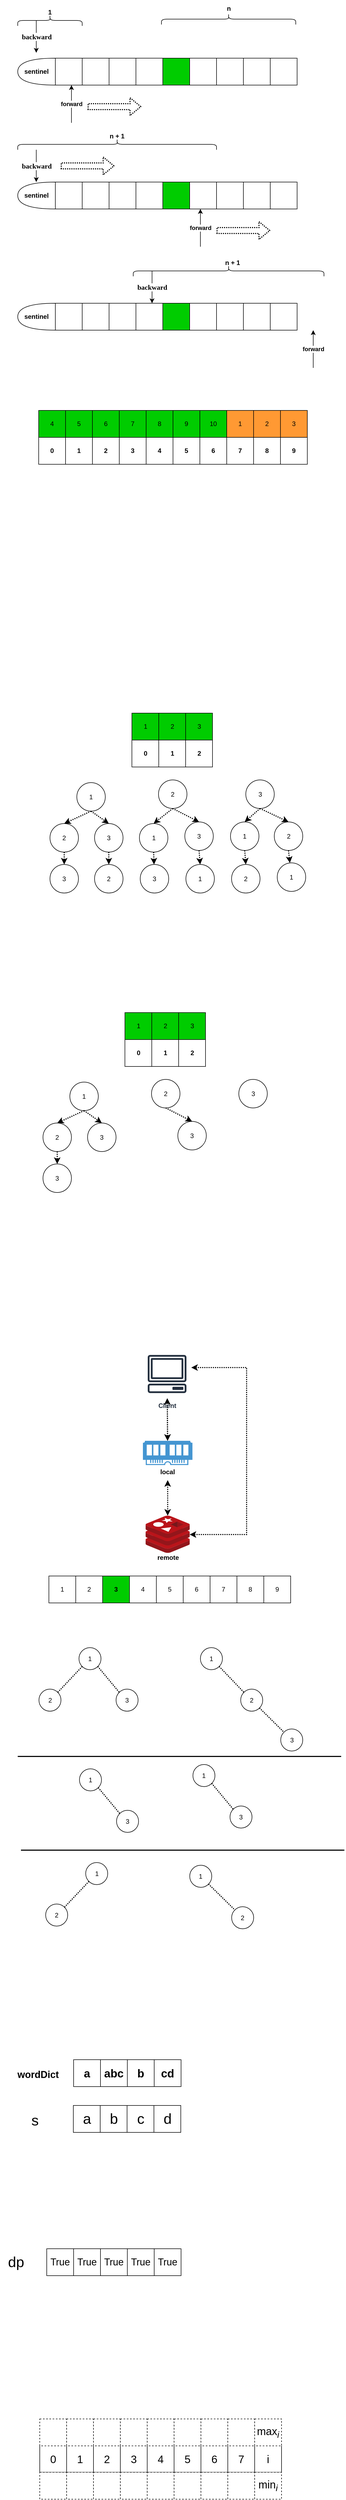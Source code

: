<mxfile version="20.0.1" type="github">
  <diagram id="Dr74Nfa-2rwZNSHrZAWI" name="第 1 页">
    <mxGraphModel dx="1118" dy="1757" grid="0" gridSize="10" guides="1" tooltips="1" connect="1" arrows="1" fold="1" page="1" pageScale="1" pageWidth="827" pageHeight="1169" math="0" shadow="0">
      <root>
        <mxCell id="0" />
        <mxCell id="1" parent="0" />
        <mxCell id="zb1QjtV-zfv-W0wiVC0V-11" value="" style="group;fillColor=#00CC00;" vertex="1" connectable="0" parent="1">
          <mxGeometry x="150" y="465" width="450" height="50" as="geometry" />
        </mxCell>
        <mxCell id="zb1QjtV-zfv-W0wiVC0V-2" value="" style="whiteSpace=wrap;html=1;aspect=fixed;" vertex="1" parent="zb1QjtV-zfv-W0wiVC0V-11">
          <mxGeometry width="50" height="50" as="geometry" />
        </mxCell>
        <mxCell id="zb1QjtV-zfv-W0wiVC0V-3" value="" style="whiteSpace=wrap;html=1;aspect=fixed;" vertex="1" parent="zb1QjtV-zfv-W0wiVC0V-11">
          <mxGeometry x="50" width="50" height="50" as="geometry" />
        </mxCell>
        <mxCell id="zb1QjtV-zfv-W0wiVC0V-4" value="" style="whiteSpace=wrap;html=1;aspect=fixed;" vertex="1" parent="zb1QjtV-zfv-W0wiVC0V-11">
          <mxGeometry x="100" width="50" height="50" as="geometry" />
        </mxCell>
        <mxCell id="zb1QjtV-zfv-W0wiVC0V-5" value="" style="whiteSpace=wrap;html=1;aspect=fixed;" vertex="1" parent="zb1QjtV-zfv-W0wiVC0V-11">
          <mxGeometry x="150" width="50" height="50" as="geometry" />
        </mxCell>
        <mxCell id="zb1QjtV-zfv-W0wiVC0V-6" value="" style="whiteSpace=wrap;html=1;aspect=fixed;fillColor=#00CC00;" vertex="1" parent="zb1QjtV-zfv-W0wiVC0V-11">
          <mxGeometry x="200" width="50" height="50" as="geometry" />
        </mxCell>
        <mxCell id="zb1QjtV-zfv-W0wiVC0V-7" value="" style="whiteSpace=wrap;html=1;aspect=fixed;" vertex="1" parent="zb1QjtV-zfv-W0wiVC0V-11">
          <mxGeometry x="250" width="50" height="50" as="geometry" />
        </mxCell>
        <mxCell id="zb1QjtV-zfv-W0wiVC0V-8" value="" style="whiteSpace=wrap;html=1;aspect=fixed;" vertex="1" parent="zb1QjtV-zfv-W0wiVC0V-11">
          <mxGeometry x="300" width="50" height="50" as="geometry" />
        </mxCell>
        <mxCell id="zb1QjtV-zfv-W0wiVC0V-9" value="" style="whiteSpace=wrap;html=1;aspect=fixed;" vertex="1" parent="zb1QjtV-zfv-W0wiVC0V-11">
          <mxGeometry x="350" width="50" height="50" as="geometry" />
        </mxCell>
        <mxCell id="zb1QjtV-zfv-W0wiVC0V-10" value="" style="whiteSpace=wrap;html=1;aspect=fixed;" vertex="1" parent="zb1QjtV-zfv-W0wiVC0V-11">
          <mxGeometry x="400" width="50" height="50" as="geometry" />
        </mxCell>
        <mxCell id="zb1QjtV-zfv-W0wiVC0V-12" value="&lt;span style=&quot;&quot;&gt;sentinel&lt;/span&gt;" style="shape=or;whiteSpace=wrap;html=1;direction=west;fontStyle=1" vertex="1" parent="1">
          <mxGeometry x="80" y="465" width="70" height="50" as="geometry" />
        </mxCell>
        <mxCell id="zb1QjtV-zfv-W0wiVC0V-13" value="&lt;span style=&quot;font-family: &amp;quot;Microsoft YaHei&amp;quot;; font-size: 13px; text-align: start;&quot;&gt;backward&lt;/span&gt;" style="endArrow=classic;html=1;rounded=0;fontStyle=1" edge="1" parent="1">
          <mxGeometry width="50" height="50" relative="1" as="geometry">
            <mxPoint x="330" y="405" as="sourcePoint" />
            <mxPoint x="330" y="465" as="targetPoint" />
          </mxGeometry>
        </mxCell>
        <mxCell id="zb1QjtV-zfv-W0wiVC0V-14" value="forward" style="endArrow=classic;html=1;rounded=0;fontStyle=1" edge="1" parent="1">
          <mxGeometry width="50" height="50" relative="1" as="geometry">
            <mxPoint x="630" y="585" as="sourcePoint" />
            <mxPoint x="630" y="515" as="targetPoint" />
            <Array as="points">
              <mxPoint x="630" y="545" />
            </Array>
          </mxGeometry>
        </mxCell>
        <mxCell id="zb1QjtV-zfv-W0wiVC0V-16" value="" style="group;fillColor=#00CC00;" vertex="1" connectable="0" parent="1">
          <mxGeometry x="150" y="10" width="450" height="50" as="geometry" />
        </mxCell>
        <mxCell id="zb1QjtV-zfv-W0wiVC0V-17" value="" style="whiteSpace=wrap;html=1;aspect=fixed;" vertex="1" parent="zb1QjtV-zfv-W0wiVC0V-16">
          <mxGeometry width="50" height="50" as="geometry" />
        </mxCell>
        <mxCell id="zb1QjtV-zfv-W0wiVC0V-18" value="" style="whiteSpace=wrap;html=1;aspect=fixed;" vertex="1" parent="zb1QjtV-zfv-W0wiVC0V-16">
          <mxGeometry x="50" width="50" height="50" as="geometry" />
        </mxCell>
        <mxCell id="zb1QjtV-zfv-W0wiVC0V-19" value="" style="whiteSpace=wrap;html=1;aspect=fixed;" vertex="1" parent="zb1QjtV-zfv-W0wiVC0V-16">
          <mxGeometry x="100" width="50" height="50" as="geometry" />
        </mxCell>
        <mxCell id="zb1QjtV-zfv-W0wiVC0V-20" value="" style="whiteSpace=wrap;html=1;aspect=fixed;" vertex="1" parent="zb1QjtV-zfv-W0wiVC0V-16">
          <mxGeometry x="150" width="50" height="50" as="geometry" />
        </mxCell>
        <mxCell id="zb1QjtV-zfv-W0wiVC0V-21" value="" style="whiteSpace=wrap;html=1;aspect=fixed;fillColor=#00CC00;" vertex="1" parent="zb1QjtV-zfv-W0wiVC0V-16">
          <mxGeometry x="200" width="50" height="50" as="geometry" />
        </mxCell>
        <mxCell id="zb1QjtV-zfv-W0wiVC0V-22" value="" style="whiteSpace=wrap;html=1;aspect=fixed;" vertex="1" parent="zb1QjtV-zfv-W0wiVC0V-16">
          <mxGeometry x="250" width="50" height="50" as="geometry" />
        </mxCell>
        <mxCell id="zb1QjtV-zfv-W0wiVC0V-23" value="" style="whiteSpace=wrap;html=1;aspect=fixed;" vertex="1" parent="zb1QjtV-zfv-W0wiVC0V-16">
          <mxGeometry x="300" width="50" height="50" as="geometry" />
        </mxCell>
        <mxCell id="zb1QjtV-zfv-W0wiVC0V-24" value="" style="whiteSpace=wrap;html=1;aspect=fixed;" vertex="1" parent="zb1QjtV-zfv-W0wiVC0V-16">
          <mxGeometry x="350" width="50" height="50" as="geometry" />
        </mxCell>
        <mxCell id="zb1QjtV-zfv-W0wiVC0V-25" value="" style="whiteSpace=wrap;html=1;aspect=fixed;" vertex="1" parent="zb1QjtV-zfv-W0wiVC0V-16">
          <mxGeometry x="400" width="50" height="50" as="geometry" />
        </mxCell>
        <mxCell id="zb1QjtV-zfv-W0wiVC0V-26" value="sentinel" style="shape=or;whiteSpace=wrap;html=1;direction=west;fontStyle=1" vertex="1" parent="1">
          <mxGeometry x="80" y="10" width="70" height="50" as="geometry" />
        </mxCell>
        <mxCell id="zb1QjtV-zfv-W0wiVC0V-27" value="&lt;span style=&quot;font-family: &amp;quot;Microsoft YaHei&amp;quot;; font-size: 13px; text-align: start;&quot;&gt;backward&lt;/span&gt;" style="endArrow=classic;html=1;rounded=0;fontStyle=1" edge="1" parent="1">
          <mxGeometry width="50" height="50" relative="1" as="geometry">
            <mxPoint x="114.5" y="-60" as="sourcePoint" />
            <mxPoint x="114.5" as="targetPoint" />
          </mxGeometry>
        </mxCell>
        <mxCell id="zb1QjtV-zfv-W0wiVC0V-28" value="forward" style="endArrow=classic;html=1;rounded=0;fontStyle=1" edge="1" parent="1">
          <mxGeometry width="50" height="50" relative="1" as="geometry">
            <mxPoint x="180" y="130" as="sourcePoint" />
            <mxPoint x="180" y="60" as="targetPoint" />
            <Array as="points">
              <mxPoint x="180" y="90" />
            </Array>
          </mxGeometry>
        </mxCell>
        <mxCell id="zb1QjtV-zfv-W0wiVC0V-29" value="" style="group;fillColor=#00CC00;" vertex="1" connectable="0" parent="1">
          <mxGeometry x="150" y="240" width="450" height="50" as="geometry" />
        </mxCell>
        <mxCell id="zb1QjtV-zfv-W0wiVC0V-30" value="" style="whiteSpace=wrap;html=1;aspect=fixed;" vertex="1" parent="zb1QjtV-zfv-W0wiVC0V-29">
          <mxGeometry width="50" height="50" as="geometry" />
        </mxCell>
        <mxCell id="zb1QjtV-zfv-W0wiVC0V-31" value="" style="whiteSpace=wrap;html=1;aspect=fixed;" vertex="1" parent="zb1QjtV-zfv-W0wiVC0V-29">
          <mxGeometry x="50" width="50" height="50" as="geometry" />
        </mxCell>
        <mxCell id="zb1QjtV-zfv-W0wiVC0V-32" value="" style="whiteSpace=wrap;html=1;aspect=fixed;" vertex="1" parent="zb1QjtV-zfv-W0wiVC0V-29">
          <mxGeometry x="100" width="50" height="50" as="geometry" />
        </mxCell>
        <mxCell id="zb1QjtV-zfv-W0wiVC0V-33" value="" style="whiteSpace=wrap;html=1;aspect=fixed;" vertex="1" parent="zb1QjtV-zfv-W0wiVC0V-29">
          <mxGeometry x="150" width="50" height="50" as="geometry" />
        </mxCell>
        <mxCell id="zb1QjtV-zfv-W0wiVC0V-34" value="" style="whiteSpace=wrap;html=1;aspect=fixed;fillColor=#00CC00;" vertex="1" parent="zb1QjtV-zfv-W0wiVC0V-29">
          <mxGeometry x="200" width="50" height="50" as="geometry" />
        </mxCell>
        <mxCell id="zb1QjtV-zfv-W0wiVC0V-35" value="" style="whiteSpace=wrap;html=1;aspect=fixed;" vertex="1" parent="zb1QjtV-zfv-W0wiVC0V-29">
          <mxGeometry x="250" width="50" height="50" as="geometry" />
        </mxCell>
        <mxCell id="zb1QjtV-zfv-W0wiVC0V-36" value="" style="whiteSpace=wrap;html=1;aspect=fixed;" vertex="1" parent="zb1QjtV-zfv-W0wiVC0V-29">
          <mxGeometry x="300" width="50" height="50" as="geometry" />
        </mxCell>
        <mxCell id="zb1QjtV-zfv-W0wiVC0V-37" value="" style="whiteSpace=wrap;html=1;aspect=fixed;" vertex="1" parent="zb1QjtV-zfv-W0wiVC0V-29">
          <mxGeometry x="350" width="50" height="50" as="geometry" />
        </mxCell>
        <mxCell id="zb1QjtV-zfv-W0wiVC0V-38" value="" style="whiteSpace=wrap;html=1;aspect=fixed;" vertex="1" parent="zb1QjtV-zfv-W0wiVC0V-29">
          <mxGeometry x="400" width="50" height="50" as="geometry" />
        </mxCell>
        <mxCell id="zb1QjtV-zfv-W0wiVC0V-39" value="&lt;span style=&quot;&quot;&gt;sentinel&lt;/span&gt;" style="shape=or;whiteSpace=wrap;html=1;direction=west;fontStyle=1" vertex="1" parent="1">
          <mxGeometry x="80" y="240" width="70" height="50" as="geometry" />
        </mxCell>
        <mxCell id="zb1QjtV-zfv-W0wiVC0V-40" value="&lt;span style=&quot;font-family: &amp;quot;Microsoft YaHei&amp;quot;; font-size: 13px; text-align: start;&quot;&gt;backward&lt;/span&gt;" style="endArrow=classic;html=1;rounded=0;fontStyle=1" edge="1" parent="1">
          <mxGeometry width="50" height="50" relative="1" as="geometry">
            <mxPoint x="114.5" y="180" as="sourcePoint" />
            <mxPoint x="114.5" y="240" as="targetPoint" />
          </mxGeometry>
        </mxCell>
        <mxCell id="zb1QjtV-zfv-W0wiVC0V-41" value="forward" style="endArrow=classic;html=1;rounded=0;fontStyle=1" edge="1" parent="1">
          <mxGeometry width="50" height="50" relative="1" as="geometry">
            <mxPoint x="420" y="360" as="sourcePoint" />
            <mxPoint x="420" y="290" as="targetPoint" />
            <Array as="points">
              <mxPoint x="420" y="320" />
            </Array>
          </mxGeometry>
        </mxCell>
        <mxCell id="zb1QjtV-zfv-W0wiVC0V-42" value="" style="shape=curlyBracket;whiteSpace=wrap;html=1;rounded=1;fillColor=#00CC00;direction=south;" vertex="1" parent="1">
          <mxGeometry x="80" y="160" width="370" height="20" as="geometry" />
        </mxCell>
        <mxCell id="zb1QjtV-zfv-W0wiVC0V-43" value="n + 1" style="text;html=1;strokeColor=none;fillColor=none;align=center;verticalAlign=middle;whiteSpace=wrap;rounded=0;fontStyle=1" vertex="1" parent="1">
          <mxGeometry x="235" y="140" width="60" height="30" as="geometry" />
        </mxCell>
        <mxCell id="zb1QjtV-zfv-W0wiVC0V-44" value="" style="shape=curlyBracket;whiteSpace=wrap;html=1;rounded=1;fillColor=#00CC00;direction=south;" vertex="1" parent="1">
          <mxGeometry x="80" y="-70" width="120" height="20" as="geometry" />
        </mxCell>
        <mxCell id="zb1QjtV-zfv-W0wiVC0V-45" value="1" style="text;html=1;strokeColor=none;fillColor=none;align=center;verticalAlign=middle;whiteSpace=wrap;rounded=0;fontStyle=1" vertex="1" parent="1">
          <mxGeometry x="110" y="-90" width="60" height="30" as="geometry" />
        </mxCell>
        <mxCell id="zb1QjtV-zfv-W0wiVC0V-46" value="" style="shape=curlyBracket;whiteSpace=wrap;html=1;rounded=1;fillColor=#00CC00;direction=south;" vertex="1" parent="1">
          <mxGeometry x="347.5" y="-72.5" width="250" height="20" as="geometry" />
        </mxCell>
        <mxCell id="zb1QjtV-zfv-W0wiVC0V-47" value="n" style="text;html=1;strokeColor=none;fillColor=none;align=center;verticalAlign=middle;whiteSpace=wrap;rounded=0;fontStyle=1" vertex="1" parent="1">
          <mxGeometry x="442.5" y="-97.5" width="60" height="30" as="geometry" />
        </mxCell>
        <mxCell id="zb1QjtV-zfv-W0wiVC0V-48" value="" style="shape=curlyBracket;whiteSpace=wrap;html=1;rounded=1;fillColor=#00CC00;direction=south;" vertex="1" parent="1">
          <mxGeometry x="295" y="395" width="355" height="20" as="geometry" />
        </mxCell>
        <mxCell id="zb1QjtV-zfv-W0wiVC0V-49" value="n + 1" style="text;html=1;strokeColor=none;fillColor=none;align=center;verticalAlign=middle;whiteSpace=wrap;rounded=0;fontStyle=1" vertex="1" parent="1">
          <mxGeometry x="450" y="375" width="60" height="30" as="geometry" />
        </mxCell>
        <mxCell id="zb1QjtV-zfv-W0wiVC0V-53" value="" style="shape=flexArrow;endArrow=classic;html=1;rounded=0;dashed=1;dashPattern=1 1;fontStyle=1;strokeWidth=2;" edge="1" parent="1">
          <mxGeometry width="50" height="50" relative="1" as="geometry">
            <mxPoint x="210" y="100" as="sourcePoint" />
            <mxPoint x="310" y="100" as="targetPoint" />
          </mxGeometry>
        </mxCell>
        <mxCell id="zb1QjtV-zfv-W0wiVC0V-54" value="" style="shape=flexArrow;endArrow=classic;html=1;rounded=0;dashed=1;dashPattern=1 1;fontStyle=1;strokeWidth=2;" edge="1" parent="1">
          <mxGeometry width="50" height="50" relative="1" as="geometry">
            <mxPoint x="450" y="330" as="sourcePoint" />
            <mxPoint x="550" y="330" as="targetPoint" />
          </mxGeometry>
        </mxCell>
        <mxCell id="zb1QjtV-zfv-W0wiVC0V-55" value="" style="shape=flexArrow;endArrow=classic;html=1;rounded=0;dashed=1;dashPattern=1 1;fontStyle=1;strokeWidth=2;" edge="1" parent="1">
          <mxGeometry width="50" height="50" relative="1" as="geometry">
            <mxPoint x="160" y="210" as="sourcePoint" />
            <mxPoint x="260" y="210" as="targetPoint" />
          </mxGeometry>
        </mxCell>
        <mxCell id="zb1QjtV-zfv-W0wiVC0V-56" value="" style="group" vertex="1" connectable="0" parent="1">
          <mxGeometry x="119" y="664" width="450" height="50" as="geometry" />
        </mxCell>
        <mxCell id="zb1QjtV-zfv-W0wiVC0V-57" value="4" style="whiteSpace=wrap;html=1;aspect=fixed;fillColor=#00CC00;" vertex="1" parent="zb1QjtV-zfv-W0wiVC0V-56">
          <mxGeometry width="50" height="50" as="geometry" />
        </mxCell>
        <mxCell id="zb1QjtV-zfv-W0wiVC0V-58" value="5" style="whiteSpace=wrap;html=1;aspect=fixed;fillColor=#00CC00;" vertex="1" parent="zb1QjtV-zfv-W0wiVC0V-56">
          <mxGeometry x="50" width="50" height="50" as="geometry" />
        </mxCell>
        <mxCell id="zb1QjtV-zfv-W0wiVC0V-59" value="6" style="whiteSpace=wrap;html=1;aspect=fixed;fillColor=#00CC00;" vertex="1" parent="zb1QjtV-zfv-W0wiVC0V-56">
          <mxGeometry x="100" width="50" height="50" as="geometry" />
        </mxCell>
        <mxCell id="zb1QjtV-zfv-W0wiVC0V-60" value="7" style="whiteSpace=wrap;html=1;aspect=fixed;fillColor=#00CC00;" vertex="1" parent="zb1QjtV-zfv-W0wiVC0V-56">
          <mxGeometry x="150" width="50" height="50" as="geometry" />
        </mxCell>
        <mxCell id="zb1QjtV-zfv-W0wiVC0V-61" value="8" style="whiteSpace=wrap;html=1;aspect=fixed;fillColor=#00CC00;" vertex="1" parent="zb1QjtV-zfv-W0wiVC0V-56">
          <mxGeometry x="200" width="50" height="50" as="geometry" />
        </mxCell>
        <mxCell id="zb1QjtV-zfv-W0wiVC0V-62" value="9" style="whiteSpace=wrap;html=1;aspect=fixed;fillColor=#00CC00;" vertex="1" parent="zb1QjtV-zfv-W0wiVC0V-56">
          <mxGeometry x="250" width="50" height="50" as="geometry" />
        </mxCell>
        <mxCell id="zb1QjtV-zfv-W0wiVC0V-63" value="10" style="whiteSpace=wrap;html=1;aspect=fixed;fillColor=#00CC00;" vertex="1" parent="zb1QjtV-zfv-W0wiVC0V-56">
          <mxGeometry x="300" width="50" height="50" as="geometry" />
        </mxCell>
        <mxCell id="zb1QjtV-zfv-W0wiVC0V-64" value="1" style="whiteSpace=wrap;html=1;aspect=fixed;fillColor=#FF9933;" vertex="1" parent="zb1QjtV-zfv-W0wiVC0V-56">
          <mxGeometry x="350" width="50" height="50" as="geometry" />
        </mxCell>
        <mxCell id="zb1QjtV-zfv-W0wiVC0V-65" value="2" style="whiteSpace=wrap;html=1;aspect=fixed;fillColor=#FF9933;" vertex="1" parent="zb1QjtV-zfv-W0wiVC0V-56">
          <mxGeometry x="400" width="50" height="50" as="geometry" />
        </mxCell>
        <mxCell id="zb1QjtV-zfv-W0wiVC0V-66" value="0" style="group;fontStyle=1" vertex="1" connectable="0" parent="1">
          <mxGeometry x="119" y="714" width="450" height="50" as="geometry" />
        </mxCell>
        <mxCell id="zb1QjtV-zfv-W0wiVC0V-67" value="0" style="whiteSpace=wrap;html=1;aspect=fixed;fontStyle=1" vertex="1" parent="zb1QjtV-zfv-W0wiVC0V-66">
          <mxGeometry width="50" height="50" as="geometry" />
        </mxCell>
        <mxCell id="zb1QjtV-zfv-W0wiVC0V-68" value="1" style="whiteSpace=wrap;html=1;aspect=fixed;fontStyle=1" vertex="1" parent="zb1QjtV-zfv-W0wiVC0V-66">
          <mxGeometry x="50" width="50" height="50" as="geometry" />
        </mxCell>
        <mxCell id="zb1QjtV-zfv-W0wiVC0V-69" value="2" style="whiteSpace=wrap;html=1;aspect=fixed;fontStyle=1" vertex="1" parent="zb1QjtV-zfv-W0wiVC0V-66">
          <mxGeometry x="100" width="50" height="50" as="geometry" />
        </mxCell>
        <mxCell id="zb1QjtV-zfv-W0wiVC0V-70" value="3" style="whiteSpace=wrap;html=1;aspect=fixed;fontStyle=1" vertex="1" parent="zb1QjtV-zfv-W0wiVC0V-66">
          <mxGeometry x="150" width="50" height="50" as="geometry" />
        </mxCell>
        <mxCell id="zb1QjtV-zfv-W0wiVC0V-71" value="4" style="whiteSpace=wrap;html=1;aspect=fixed;fontStyle=1" vertex="1" parent="zb1QjtV-zfv-W0wiVC0V-66">
          <mxGeometry x="200" width="50" height="50" as="geometry" />
        </mxCell>
        <mxCell id="zb1QjtV-zfv-W0wiVC0V-72" value="5" style="whiteSpace=wrap;html=1;aspect=fixed;fontStyle=1" vertex="1" parent="zb1QjtV-zfv-W0wiVC0V-66">
          <mxGeometry x="250" width="50" height="50" as="geometry" />
        </mxCell>
        <mxCell id="zb1QjtV-zfv-W0wiVC0V-73" value="6" style="whiteSpace=wrap;html=1;aspect=fixed;fontStyle=1" vertex="1" parent="zb1QjtV-zfv-W0wiVC0V-66">
          <mxGeometry x="300" width="50" height="50" as="geometry" />
        </mxCell>
        <mxCell id="zb1QjtV-zfv-W0wiVC0V-74" value="7" style="whiteSpace=wrap;html=1;aspect=fixed;fontStyle=1" vertex="1" parent="zb1QjtV-zfv-W0wiVC0V-66">
          <mxGeometry x="350" width="50" height="50" as="geometry" />
        </mxCell>
        <mxCell id="zb1QjtV-zfv-W0wiVC0V-75" value="8" style="whiteSpace=wrap;html=1;aspect=fixed;fontStyle=1" vertex="1" parent="zb1QjtV-zfv-W0wiVC0V-66">
          <mxGeometry x="400" width="50" height="50" as="geometry" />
        </mxCell>
        <mxCell id="zb1QjtV-zfv-W0wiVC0V-86" value="3" style="whiteSpace=wrap;html=1;aspect=fixed;fillColor=#FF9933;" vertex="1" parent="1">
          <mxGeometry x="569" y="664" width="50" height="50" as="geometry" />
        </mxCell>
        <mxCell id="zb1QjtV-zfv-W0wiVC0V-87" value="9" style="whiteSpace=wrap;html=1;aspect=fixed;fontStyle=1" vertex="1" parent="1">
          <mxGeometry x="569" y="714" width="50" height="50" as="geometry" />
        </mxCell>
        <mxCell id="zb1QjtV-zfv-W0wiVC0V-88" value="1" style="whiteSpace=wrap;html=1;aspect=fixed;fillColor=#00CC00;" vertex="1" parent="1">
          <mxGeometry x="292.5" y="1226" width="50" height="50" as="geometry" />
        </mxCell>
        <mxCell id="zb1QjtV-zfv-W0wiVC0V-89" value="2" style="whiteSpace=wrap;html=1;aspect=fixed;fillColor=#00CC00;" vertex="1" parent="1">
          <mxGeometry x="342.5" y="1226" width="50" height="50" as="geometry" />
        </mxCell>
        <mxCell id="zb1QjtV-zfv-W0wiVC0V-90" value="3" style="whiteSpace=wrap;html=1;aspect=fixed;fillColor=#00CC00;" vertex="1" parent="1">
          <mxGeometry x="392.5" y="1226" width="50" height="50" as="geometry" />
        </mxCell>
        <mxCell id="zb1QjtV-zfv-W0wiVC0V-91" value="0" style="whiteSpace=wrap;html=1;aspect=fixed;fontStyle=1" vertex="1" parent="1">
          <mxGeometry x="292.5" y="1276" width="50" height="50" as="geometry" />
        </mxCell>
        <mxCell id="zb1QjtV-zfv-W0wiVC0V-92" value="1" style="whiteSpace=wrap;html=1;aspect=fixed;fontStyle=1" vertex="1" parent="1">
          <mxGeometry x="342.5" y="1276" width="50" height="50" as="geometry" />
        </mxCell>
        <mxCell id="zb1QjtV-zfv-W0wiVC0V-93" value="2" style="whiteSpace=wrap;html=1;aspect=fixed;fontStyle=1" vertex="1" parent="1">
          <mxGeometry x="392.5" y="1276" width="50" height="50" as="geometry" />
        </mxCell>
        <mxCell id="zb1QjtV-zfv-W0wiVC0V-110" style="rounded=0;orthogonalLoop=1;jettySize=auto;html=1;exitX=0.5;exitY=1;exitDx=0;exitDy=0;entryX=0.5;entryY=0;entryDx=0;entryDy=0;dashed=1;dashPattern=1 1;strokeWidth=2;" edge="1" parent="1" source="zb1QjtV-zfv-W0wiVC0V-94" target="zb1QjtV-zfv-W0wiVC0V-97">
          <mxGeometry relative="1" as="geometry" />
        </mxCell>
        <mxCell id="zb1QjtV-zfv-W0wiVC0V-111" style="edgeStyle=none;rounded=0;orthogonalLoop=1;jettySize=auto;html=1;exitX=0.5;exitY=1;exitDx=0;exitDy=0;entryX=0.5;entryY=0;entryDx=0;entryDy=0;dashed=1;dashPattern=1 1;strokeWidth=2;" edge="1" parent="1" source="zb1QjtV-zfv-W0wiVC0V-94" target="zb1QjtV-zfv-W0wiVC0V-98">
          <mxGeometry relative="1" as="geometry" />
        </mxCell>
        <mxCell id="zb1QjtV-zfv-W0wiVC0V-94" value="1" style="ellipse;whiteSpace=wrap;html=1;aspect=fixed;fillColor=none;" vertex="1" parent="1">
          <mxGeometry x="190" y="1355" width="53" height="53" as="geometry" />
        </mxCell>
        <mxCell id="zb1QjtV-zfv-W0wiVC0V-114" style="edgeStyle=none;rounded=0;orthogonalLoop=1;jettySize=auto;html=1;exitX=0.5;exitY=1;exitDx=0;exitDy=0;entryX=0.5;entryY=0;entryDx=0;entryDy=0;dashed=1;dashPattern=1 1;strokeWidth=2;" edge="1" parent="1" source="zb1QjtV-zfv-W0wiVC0V-95" target="zb1QjtV-zfv-W0wiVC0V-99">
          <mxGeometry relative="1" as="geometry" />
        </mxCell>
        <mxCell id="zb1QjtV-zfv-W0wiVC0V-115" style="edgeStyle=none;rounded=0;orthogonalLoop=1;jettySize=auto;html=1;exitX=0.5;exitY=1;exitDx=0;exitDy=0;entryX=0.5;entryY=0;entryDx=0;entryDy=0;dashed=1;dashPattern=1 1;strokeWidth=2;" edge="1" parent="1" source="zb1QjtV-zfv-W0wiVC0V-95" target="zb1QjtV-zfv-W0wiVC0V-100">
          <mxGeometry relative="1" as="geometry" />
        </mxCell>
        <mxCell id="zb1QjtV-zfv-W0wiVC0V-95" value="2" style="ellipse;whiteSpace=wrap;html=1;aspect=fixed;fillColor=none;" vertex="1" parent="1">
          <mxGeometry x="342" y="1350" width="53" height="53" as="geometry" />
        </mxCell>
        <mxCell id="zb1QjtV-zfv-W0wiVC0V-118" style="edgeStyle=none;rounded=0;orthogonalLoop=1;jettySize=auto;html=1;exitX=0.5;exitY=1;exitDx=0;exitDy=0;entryX=0.5;entryY=0;entryDx=0;entryDy=0;dashed=1;dashPattern=1 1;strokeWidth=2;" edge="1" parent="1" source="zb1QjtV-zfv-W0wiVC0V-96" target="zb1QjtV-zfv-W0wiVC0V-101">
          <mxGeometry relative="1" as="geometry" />
        </mxCell>
        <mxCell id="zb1QjtV-zfv-W0wiVC0V-119" style="edgeStyle=none;rounded=0;orthogonalLoop=1;jettySize=auto;html=1;exitX=0.5;exitY=1;exitDx=0;exitDy=0;entryX=0.5;entryY=0;entryDx=0;entryDy=0;dashed=1;dashPattern=1 1;strokeWidth=2;" edge="1" parent="1" source="zb1QjtV-zfv-W0wiVC0V-96" target="zb1QjtV-zfv-W0wiVC0V-102">
          <mxGeometry relative="1" as="geometry" />
        </mxCell>
        <mxCell id="zb1QjtV-zfv-W0wiVC0V-96" value="3" style="ellipse;whiteSpace=wrap;html=1;aspect=fixed;fillColor=none;" vertex="1" parent="1">
          <mxGeometry x="504.5" y="1350" width="53" height="53" as="geometry" />
        </mxCell>
        <mxCell id="zb1QjtV-zfv-W0wiVC0V-112" style="edgeStyle=none;rounded=0;orthogonalLoop=1;jettySize=auto;html=1;exitX=0.5;exitY=1;exitDx=0;exitDy=0;entryX=0.5;entryY=0;entryDx=0;entryDy=0;dashed=1;dashPattern=1 1;strokeWidth=2;" edge="1" parent="1" source="zb1QjtV-zfv-W0wiVC0V-97" target="zb1QjtV-zfv-W0wiVC0V-103">
          <mxGeometry relative="1" as="geometry" />
        </mxCell>
        <mxCell id="zb1QjtV-zfv-W0wiVC0V-97" value="2" style="ellipse;whiteSpace=wrap;html=1;aspect=fixed;fillColor=none;" vertex="1" parent="1">
          <mxGeometry x="140" y="1431" width="53" height="53" as="geometry" />
        </mxCell>
        <mxCell id="zb1QjtV-zfv-W0wiVC0V-113" style="edgeStyle=none;rounded=0;orthogonalLoop=1;jettySize=auto;html=1;exitX=0.5;exitY=1;exitDx=0;exitDy=0;entryX=0.5;entryY=0;entryDx=0;entryDy=0;dashed=1;dashPattern=1 1;strokeWidth=2;" edge="1" parent="1" source="zb1QjtV-zfv-W0wiVC0V-98" target="zb1QjtV-zfv-W0wiVC0V-104">
          <mxGeometry relative="1" as="geometry" />
        </mxCell>
        <mxCell id="zb1QjtV-zfv-W0wiVC0V-98" value="3" style="ellipse;whiteSpace=wrap;html=1;aspect=fixed;fillColor=none;" vertex="1" parent="1">
          <mxGeometry x="223" y="1431" width="53" height="53" as="geometry" />
        </mxCell>
        <mxCell id="zb1QjtV-zfv-W0wiVC0V-116" style="edgeStyle=none;rounded=0;orthogonalLoop=1;jettySize=auto;html=1;exitX=0.5;exitY=1;exitDx=0;exitDy=0;dashed=1;dashPattern=1 1;strokeWidth=2;" edge="1" parent="1" source="zb1QjtV-zfv-W0wiVC0V-99" target="zb1QjtV-zfv-W0wiVC0V-105">
          <mxGeometry relative="1" as="geometry" />
        </mxCell>
        <mxCell id="zb1QjtV-zfv-W0wiVC0V-99" value="1" style="ellipse;whiteSpace=wrap;html=1;aspect=fixed;fillColor=none;" vertex="1" parent="1">
          <mxGeometry x="306.5" y="1431" width="53" height="53" as="geometry" />
        </mxCell>
        <mxCell id="zb1QjtV-zfv-W0wiVC0V-117" style="edgeStyle=none;rounded=0;orthogonalLoop=1;jettySize=auto;html=1;exitX=0.5;exitY=1;exitDx=0;exitDy=0;entryX=0.5;entryY=0;entryDx=0;entryDy=0;dashed=1;dashPattern=1 1;strokeWidth=2;" edge="1" parent="1" source="zb1QjtV-zfv-W0wiVC0V-100" target="zb1QjtV-zfv-W0wiVC0V-106">
          <mxGeometry relative="1" as="geometry" />
        </mxCell>
        <mxCell id="zb1QjtV-zfv-W0wiVC0V-100" value="3" style="ellipse;whiteSpace=wrap;html=1;aspect=fixed;fillColor=none;" vertex="1" parent="1">
          <mxGeometry x="391" y="1428" width="53" height="53" as="geometry" />
        </mxCell>
        <mxCell id="zb1QjtV-zfv-W0wiVC0V-120" style="edgeStyle=none;rounded=0;orthogonalLoop=1;jettySize=auto;html=1;exitX=0.5;exitY=1;exitDx=0;exitDy=0;entryX=0.5;entryY=0;entryDx=0;entryDy=0;dashed=1;dashPattern=1 1;strokeWidth=2;" edge="1" parent="1" source="zb1QjtV-zfv-W0wiVC0V-101" target="zb1QjtV-zfv-W0wiVC0V-107">
          <mxGeometry relative="1" as="geometry" />
        </mxCell>
        <mxCell id="zb1QjtV-zfv-W0wiVC0V-101" value="1" style="ellipse;whiteSpace=wrap;html=1;aspect=fixed;fillColor=none;" vertex="1" parent="1">
          <mxGeometry x="476" y="1428" width="53" height="53" as="geometry" />
        </mxCell>
        <mxCell id="zb1QjtV-zfv-W0wiVC0V-121" style="edgeStyle=none;rounded=0;orthogonalLoop=1;jettySize=auto;html=1;exitX=0.5;exitY=1;exitDx=0;exitDy=0;dashed=1;dashPattern=1 1;strokeWidth=2;" edge="1" parent="1" source="zb1QjtV-zfv-W0wiVC0V-102" target="zb1QjtV-zfv-W0wiVC0V-108">
          <mxGeometry relative="1" as="geometry" />
        </mxCell>
        <mxCell id="zb1QjtV-zfv-W0wiVC0V-102" value="2" style="ellipse;whiteSpace=wrap;html=1;aspect=fixed;fillColor=none;" vertex="1" parent="1">
          <mxGeometry x="557.5" y="1428" width="53" height="53" as="geometry" />
        </mxCell>
        <mxCell id="zb1QjtV-zfv-W0wiVC0V-103" value="3" style="ellipse;whiteSpace=wrap;html=1;aspect=fixed;fillColor=none;" vertex="1" parent="1">
          <mxGeometry x="140" y="1507" width="53" height="53" as="geometry" />
        </mxCell>
        <mxCell id="zb1QjtV-zfv-W0wiVC0V-104" value="2" style="ellipse;whiteSpace=wrap;html=1;aspect=fixed;fillColor=none;" vertex="1" parent="1">
          <mxGeometry x="223" y="1507" width="53" height="53" as="geometry" />
        </mxCell>
        <mxCell id="zb1QjtV-zfv-W0wiVC0V-105" value="3" style="ellipse;whiteSpace=wrap;html=1;aspect=fixed;fillColor=none;" vertex="1" parent="1">
          <mxGeometry x="308" y="1507" width="53" height="53" as="geometry" />
        </mxCell>
        <mxCell id="zb1QjtV-zfv-W0wiVC0V-106" value="1" style="ellipse;whiteSpace=wrap;html=1;aspect=fixed;fillColor=none;" vertex="1" parent="1">
          <mxGeometry x="393" y="1507" width="53" height="53" as="geometry" />
        </mxCell>
        <mxCell id="zb1QjtV-zfv-W0wiVC0V-107" value="2" style="ellipse;whiteSpace=wrap;html=1;aspect=fixed;fillColor=none;" vertex="1" parent="1">
          <mxGeometry x="478" y="1507" width="53" height="53" as="geometry" />
        </mxCell>
        <mxCell id="zb1QjtV-zfv-W0wiVC0V-108" value="1" style="ellipse;whiteSpace=wrap;html=1;aspect=fixed;fillColor=none;" vertex="1" parent="1">
          <mxGeometry x="563" y="1504" width="53" height="53" as="geometry" />
        </mxCell>
        <mxCell id="zb1QjtV-zfv-W0wiVC0V-122" value="1" style="whiteSpace=wrap;html=1;aspect=fixed;fillColor=#00CC00;" vertex="1" parent="1">
          <mxGeometry x="279.5" y="1782" width="50" height="50" as="geometry" />
        </mxCell>
        <mxCell id="zb1QjtV-zfv-W0wiVC0V-123" value="2" style="whiteSpace=wrap;html=1;aspect=fixed;fillColor=#00CC00;" vertex="1" parent="1">
          <mxGeometry x="329.5" y="1782" width="50" height="50" as="geometry" />
        </mxCell>
        <mxCell id="zb1QjtV-zfv-W0wiVC0V-124" value="3" style="whiteSpace=wrap;html=1;aspect=fixed;fillColor=#00CC00;" vertex="1" parent="1">
          <mxGeometry x="379.5" y="1782" width="50" height="50" as="geometry" />
        </mxCell>
        <mxCell id="zb1QjtV-zfv-W0wiVC0V-125" value="0" style="whiteSpace=wrap;html=1;aspect=fixed;fontStyle=1" vertex="1" parent="1">
          <mxGeometry x="279.5" y="1832" width="50" height="50" as="geometry" />
        </mxCell>
        <mxCell id="zb1QjtV-zfv-W0wiVC0V-126" value="1" style="whiteSpace=wrap;html=1;aspect=fixed;fontStyle=1" vertex="1" parent="1">
          <mxGeometry x="329.5" y="1832" width="50" height="50" as="geometry" />
        </mxCell>
        <mxCell id="zb1QjtV-zfv-W0wiVC0V-127" value="2" style="whiteSpace=wrap;html=1;aspect=fixed;fontStyle=1" vertex="1" parent="1">
          <mxGeometry x="379.5" y="1832" width="50" height="50" as="geometry" />
        </mxCell>
        <mxCell id="zb1QjtV-zfv-W0wiVC0V-128" style="rounded=0;orthogonalLoop=1;jettySize=auto;html=1;exitX=0.5;exitY=1;exitDx=0;exitDy=0;entryX=0.5;entryY=0;entryDx=0;entryDy=0;dashed=1;dashPattern=1 1;strokeWidth=2;" edge="1" parent="1" source="zb1QjtV-zfv-W0wiVC0V-130" target="zb1QjtV-zfv-W0wiVC0V-138">
          <mxGeometry relative="1" as="geometry" />
        </mxCell>
        <mxCell id="zb1QjtV-zfv-W0wiVC0V-129" style="edgeStyle=none;rounded=0;orthogonalLoop=1;jettySize=auto;html=1;exitX=0.5;exitY=1;exitDx=0;exitDy=0;entryX=0.5;entryY=0;entryDx=0;entryDy=0;dashed=1;dashPattern=1 1;strokeWidth=2;" edge="1" parent="1" source="zb1QjtV-zfv-W0wiVC0V-130" target="zb1QjtV-zfv-W0wiVC0V-140">
          <mxGeometry relative="1" as="geometry" />
        </mxCell>
        <mxCell id="zb1QjtV-zfv-W0wiVC0V-130" value="1" style="ellipse;whiteSpace=wrap;html=1;aspect=fixed;fillColor=none;" vertex="1" parent="1">
          <mxGeometry x="177" y="1911" width="53" height="53" as="geometry" />
        </mxCell>
        <mxCell id="zb1QjtV-zfv-W0wiVC0V-132" style="edgeStyle=none;rounded=0;orthogonalLoop=1;jettySize=auto;html=1;exitX=0.5;exitY=1;exitDx=0;exitDy=0;entryX=0.5;entryY=0;entryDx=0;entryDy=0;dashed=1;dashPattern=1 1;strokeWidth=2;" edge="1" parent="1" source="zb1QjtV-zfv-W0wiVC0V-133" target="zb1QjtV-zfv-W0wiVC0V-144">
          <mxGeometry relative="1" as="geometry" />
        </mxCell>
        <mxCell id="zb1QjtV-zfv-W0wiVC0V-133" value="2" style="ellipse;whiteSpace=wrap;html=1;aspect=fixed;fillColor=none;" vertex="1" parent="1">
          <mxGeometry x="329" y="1906" width="53" height="53" as="geometry" />
        </mxCell>
        <mxCell id="zb1QjtV-zfv-W0wiVC0V-136" value="3" style="ellipse;whiteSpace=wrap;html=1;aspect=fixed;fillColor=none;" vertex="1" parent="1">
          <mxGeometry x="491.5" y="1906" width="53" height="53" as="geometry" />
        </mxCell>
        <mxCell id="zb1QjtV-zfv-W0wiVC0V-137" style="edgeStyle=none;rounded=0;orthogonalLoop=1;jettySize=auto;html=1;exitX=0.5;exitY=1;exitDx=0;exitDy=0;entryX=0.5;entryY=0;entryDx=0;entryDy=0;dashed=1;dashPattern=1 1;strokeWidth=2;" edge="1" parent="1" source="zb1QjtV-zfv-W0wiVC0V-138" target="zb1QjtV-zfv-W0wiVC0V-149">
          <mxGeometry relative="1" as="geometry" />
        </mxCell>
        <mxCell id="zb1QjtV-zfv-W0wiVC0V-138" value="2" style="ellipse;whiteSpace=wrap;html=1;aspect=fixed;fillColor=none;" vertex="1" parent="1">
          <mxGeometry x="127" y="1987" width="53" height="53" as="geometry" />
        </mxCell>
        <mxCell id="zb1QjtV-zfv-W0wiVC0V-140" value="3" style="ellipse;whiteSpace=wrap;html=1;aspect=fixed;fillColor=none;" vertex="1" parent="1">
          <mxGeometry x="210" y="1987" width="53" height="53" as="geometry" />
        </mxCell>
        <mxCell id="zb1QjtV-zfv-W0wiVC0V-144" value="3" style="ellipse;whiteSpace=wrap;html=1;aspect=fixed;fillColor=none;" vertex="1" parent="1">
          <mxGeometry x="378" y="1984" width="53" height="53" as="geometry" />
        </mxCell>
        <mxCell id="zb1QjtV-zfv-W0wiVC0V-149" value="3" style="ellipse;whiteSpace=wrap;html=1;aspect=fixed;fillColor=none;" vertex="1" parent="1">
          <mxGeometry x="127" y="2063" width="53" height="53" as="geometry" />
        </mxCell>
        <mxCell id="zb1QjtV-zfv-W0wiVC0V-155" value="" style="sketch=0;aspect=fixed;html=1;points=[];align=center;image;fontSize=12;image=img/lib/mscae/Cache_Redis_Product.svg;fillColor=none;" vertex="1" parent="1">
          <mxGeometry x="318.02" y="2716" width="82.14" height="69" as="geometry" />
        </mxCell>
        <mxCell id="zb1QjtV-zfv-W0wiVC0V-159" style="edgeStyle=none;rounded=0;orthogonalLoop=1;jettySize=auto;html=1;dashed=1;dashPattern=1 1;strokeWidth=2;startArrow=classic;startFill=1;exitX=0.5;exitY=1;exitDx=0;exitDy=0;" edge="1" parent="1" source="zb1QjtV-zfv-W0wiVC0V-164" target="zb1QjtV-zfv-W0wiVC0V-155">
          <mxGeometry relative="1" as="geometry">
            <mxPoint x="357.09" y="2659" as="sourcePoint" />
          </mxGeometry>
        </mxCell>
        <mxCell id="zb1QjtV-zfv-W0wiVC0V-158" value="" style="pointerEvents=1;shadow=0;dashed=0;html=1;strokeColor=none;fillColor=#4495D1;labelPosition=center;verticalLabelPosition=bottom;verticalAlign=top;align=center;outlineConnect=0;shape=mxgraph.veeam.ram;" vertex="1" parent="1">
          <mxGeometry x="313.0" y="2577" width="92.19" height="45" as="geometry" />
        </mxCell>
        <mxCell id="zb1QjtV-zfv-W0wiVC0V-161" style="edgeStyle=none;rounded=0;orthogonalLoop=1;jettySize=auto;html=1;dashed=1;dashPattern=1 1;strokeWidth=2;startArrow=classic;startFill=1;" edge="1" parent="1" source="zb1QjtV-zfv-W0wiVC0V-163" target="zb1QjtV-zfv-W0wiVC0V-158">
          <mxGeometry relative="1" as="geometry">
            <mxPoint x="353.682" y="2519" as="sourcePoint" />
          </mxGeometry>
        </mxCell>
        <mxCell id="zb1QjtV-zfv-W0wiVC0V-167" value="" style="edgeStyle=none;rounded=0;orthogonalLoop=1;jettySize=auto;html=1;dashed=1;dashPattern=1 1;startArrow=classic;startFill=1;strokeWidth=2;" edge="1" parent="1" source="zb1QjtV-zfv-W0wiVC0V-163" target="zb1QjtV-zfv-W0wiVC0V-158">
          <mxGeometry relative="1" as="geometry" />
        </mxCell>
        <mxCell id="zb1QjtV-zfv-W0wiVC0V-168" style="edgeStyle=orthogonalEdgeStyle;rounded=0;orthogonalLoop=1;jettySize=auto;html=1;entryX=0.998;entryY=0.507;entryDx=0;entryDy=0;entryPerimeter=0;dashed=1;dashPattern=1 1;startArrow=classic;startFill=1;strokeWidth=2;" edge="1" parent="1" source="zb1QjtV-zfv-W0wiVC0V-163" target="zb1QjtV-zfv-W0wiVC0V-155">
          <mxGeometry relative="1" as="geometry">
            <Array as="points">
              <mxPoint x="506" y="2441" />
              <mxPoint x="506" y="2751" />
            </Array>
          </mxGeometry>
        </mxCell>
        <mxCell id="zb1QjtV-zfv-W0wiVC0V-163" value="&lt;b&gt;Client&lt;/b&gt;" style="sketch=0;outlineConnect=0;fontColor=#232F3E;gradientColor=none;strokeColor=#232F3E;fillColor=#ffffff;dashed=0;verticalLabelPosition=bottom;verticalAlign=top;align=center;html=1;fontSize=12;fontStyle=0;aspect=fixed;shape=mxgraph.aws4.resourceIcon;resIcon=mxgraph.aws4.client;" vertex="1" parent="1">
          <mxGeometry x="313" y="2408" width="90" height="90" as="geometry" />
        </mxCell>
        <mxCell id="zb1QjtV-zfv-W0wiVC0V-164" value="local" style="text;html=1;strokeColor=none;fillColor=none;align=center;verticalAlign=middle;whiteSpace=wrap;rounded=0;fontStyle=1" vertex="1" parent="1">
          <mxGeometry x="329.09" y="2620" width="60" height="30" as="geometry" />
        </mxCell>
        <mxCell id="zb1QjtV-zfv-W0wiVC0V-166" value="remote" style="text;html=1;strokeColor=none;fillColor=none;align=center;verticalAlign=middle;whiteSpace=wrap;rounded=0;fontStyle=1" vertex="1" parent="1">
          <mxGeometry x="329.5" y="2779" width="60" height="30" as="geometry" />
        </mxCell>
        <mxCell id="zb1QjtV-zfv-W0wiVC0V-169" value="" style="group;fontStyle=1" vertex="1" connectable="0" parent="1">
          <mxGeometry x="138" y="2828" width="450" height="50" as="geometry" />
        </mxCell>
        <mxCell id="zb1QjtV-zfv-W0wiVC0V-170" value="1" style="whiteSpace=wrap;html=1;aspect=fixed;" vertex="1" parent="zb1QjtV-zfv-W0wiVC0V-169">
          <mxGeometry width="50" height="50" as="geometry" />
        </mxCell>
        <mxCell id="zb1QjtV-zfv-W0wiVC0V-171" value="2" style="whiteSpace=wrap;html=1;aspect=fixed;" vertex="1" parent="zb1QjtV-zfv-W0wiVC0V-169">
          <mxGeometry x="50" width="50" height="50" as="geometry" />
        </mxCell>
        <mxCell id="zb1QjtV-zfv-W0wiVC0V-172" value="&lt;b&gt;3&lt;/b&gt;" style="whiteSpace=wrap;html=1;aspect=fixed;fillColor=#00CC00;" vertex="1" parent="zb1QjtV-zfv-W0wiVC0V-169">
          <mxGeometry x="100" width="50" height="50" as="geometry" />
        </mxCell>
        <mxCell id="zb1QjtV-zfv-W0wiVC0V-173" value="4" style="whiteSpace=wrap;html=1;aspect=fixed;" vertex="1" parent="zb1QjtV-zfv-W0wiVC0V-169">
          <mxGeometry x="150" width="50" height="50" as="geometry" />
        </mxCell>
        <mxCell id="zb1QjtV-zfv-W0wiVC0V-174" value="5" style="whiteSpace=wrap;html=1;aspect=fixed;" vertex="1" parent="zb1QjtV-zfv-W0wiVC0V-169">
          <mxGeometry x="200" width="50" height="50" as="geometry" />
        </mxCell>
        <mxCell id="zb1QjtV-zfv-W0wiVC0V-175" value="6" style="whiteSpace=wrap;html=1;aspect=fixed;" vertex="1" parent="zb1QjtV-zfv-W0wiVC0V-169">
          <mxGeometry x="250" width="50" height="50" as="geometry" />
        </mxCell>
        <mxCell id="zb1QjtV-zfv-W0wiVC0V-176" value="7" style="whiteSpace=wrap;html=1;aspect=fixed;" vertex="1" parent="zb1QjtV-zfv-W0wiVC0V-169">
          <mxGeometry x="300" width="50" height="50" as="geometry" />
        </mxCell>
        <mxCell id="zb1QjtV-zfv-W0wiVC0V-177" value="8" style="whiteSpace=wrap;html=1;aspect=fixed;" vertex="1" parent="zb1QjtV-zfv-W0wiVC0V-169">
          <mxGeometry x="350" width="50" height="50" as="geometry" />
        </mxCell>
        <mxCell id="zb1QjtV-zfv-W0wiVC0V-178" value="9" style="whiteSpace=wrap;html=1;aspect=fixed;" vertex="1" parent="zb1QjtV-zfv-W0wiVC0V-169">
          <mxGeometry x="400" width="50" height="50" as="geometry" />
        </mxCell>
        <mxCell id="zb1QjtV-zfv-W0wiVC0V-179" value="2" style="ellipse;whiteSpace=wrap;html=1;aspect=fixed;fillColor=none;" vertex="1" parent="1">
          <mxGeometry x="119.5" y="3038" width="41" height="41" as="geometry" />
        </mxCell>
        <mxCell id="zb1QjtV-zfv-W0wiVC0V-180" value="3" style="ellipse;whiteSpace=wrap;html=1;aspect=fixed;fillColor=none;" vertex="1" parent="1">
          <mxGeometry x="263" y="3038" width="41" height="41" as="geometry" />
        </mxCell>
        <mxCell id="zb1QjtV-zfv-W0wiVC0V-182" style="rounded=0;orthogonalLoop=1;jettySize=auto;html=1;exitX=0;exitY=1;exitDx=0;exitDy=0;entryX=1;entryY=0;entryDx=0;entryDy=0;dashed=1;dashPattern=1 1;startArrow=none;startFill=0;strokeWidth=2;endArrow=none;endFill=0;" edge="1" parent="1" source="zb1QjtV-zfv-W0wiVC0V-181" target="zb1QjtV-zfv-W0wiVC0V-179">
          <mxGeometry relative="1" as="geometry" />
        </mxCell>
        <mxCell id="zb1QjtV-zfv-W0wiVC0V-183" style="edgeStyle=none;rounded=0;orthogonalLoop=1;jettySize=auto;html=1;exitX=1;exitY=1;exitDx=0;exitDy=0;entryX=0;entryY=0;entryDx=0;entryDy=0;dashed=1;dashPattern=1 1;startArrow=none;startFill=0;endArrow=none;endFill=0;strokeWidth=2;" edge="1" parent="1" source="zb1QjtV-zfv-W0wiVC0V-181" target="zb1QjtV-zfv-W0wiVC0V-180">
          <mxGeometry relative="1" as="geometry" />
        </mxCell>
        <mxCell id="zb1QjtV-zfv-W0wiVC0V-181" value="1" style="ellipse;whiteSpace=wrap;html=1;aspect=fixed;fillColor=none;" vertex="1" parent="1">
          <mxGeometry x="194" y="2961" width="41" height="41" as="geometry" />
        </mxCell>
        <mxCell id="zb1QjtV-zfv-W0wiVC0V-189" value="3" style="ellipse;whiteSpace=wrap;html=1;aspect=fixed;fillColor=none;" vertex="1" parent="1">
          <mxGeometry x="569.5" y="3112" width="41" height="41" as="geometry" />
        </mxCell>
        <mxCell id="zb1QjtV-zfv-W0wiVC0V-194" style="edgeStyle=none;rounded=0;orthogonalLoop=1;jettySize=auto;html=1;exitX=1;exitY=1;exitDx=0;exitDy=0;entryX=0;entryY=0;entryDx=0;entryDy=0;dashed=1;dashPattern=1 1;startArrow=none;startFill=0;endArrow=none;endFill=0;strokeWidth=2;" edge="1" parent="1" source="zb1QjtV-zfv-W0wiVC0V-190" target="zb1QjtV-zfv-W0wiVC0V-189">
          <mxGeometry relative="1" as="geometry" />
        </mxCell>
        <mxCell id="zb1QjtV-zfv-W0wiVC0V-190" value="2" style="ellipse;whiteSpace=wrap;html=1;aspect=fixed;fillColor=none;" vertex="1" parent="1">
          <mxGeometry x="495" y="3038" width="41" height="41" as="geometry" />
        </mxCell>
        <mxCell id="zb1QjtV-zfv-W0wiVC0V-192" style="edgeStyle=none;rounded=0;orthogonalLoop=1;jettySize=auto;html=1;exitX=1;exitY=1;exitDx=0;exitDy=0;entryX=0;entryY=0;entryDx=0;entryDy=0;dashed=1;dashPattern=1 1;startArrow=none;startFill=0;endArrow=none;endFill=0;strokeWidth=2;" edge="1" parent="1" source="zb1QjtV-zfv-W0wiVC0V-193" target="zb1QjtV-zfv-W0wiVC0V-190">
          <mxGeometry relative="1" as="geometry" />
        </mxCell>
        <mxCell id="zb1QjtV-zfv-W0wiVC0V-193" value="1" style="ellipse;whiteSpace=wrap;html=1;aspect=fixed;fillColor=none;" vertex="1" parent="1">
          <mxGeometry x="420" y="2961" width="41" height="41" as="geometry" />
        </mxCell>
        <mxCell id="zb1QjtV-zfv-W0wiVC0V-196" value="3" style="ellipse;whiteSpace=wrap;html=1;aspect=fixed;fillColor=none;" vertex="1" parent="1">
          <mxGeometry x="263.9" y="3263" width="41" height="41" as="geometry" />
        </mxCell>
        <mxCell id="zb1QjtV-zfv-W0wiVC0V-198" style="edgeStyle=none;rounded=0;orthogonalLoop=1;jettySize=auto;html=1;exitX=1;exitY=1;exitDx=0;exitDy=0;entryX=0;entryY=0;entryDx=0;entryDy=0;dashed=1;dashPattern=1 1;startArrow=none;startFill=0;endArrow=none;endFill=0;strokeWidth=2;" edge="1" parent="1" source="zb1QjtV-zfv-W0wiVC0V-199" target="zb1QjtV-zfv-W0wiVC0V-196">
          <mxGeometry relative="1" as="geometry" />
        </mxCell>
        <mxCell id="zb1QjtV-zfv-W0wiVC0V-199" value="1" style="ellipse;whiteSpace=wrap;html=1;aspect=fixed;fillColor=none;" vertex="1" parent="1">
          <mxGeometry x="194.9" y="3186" width="41" height="41" as="geometry" />
        </mxCell>
        <mxCell id="zb1QjtV-zfv-W0wiVC0V-200" value="3" style="ellipse;whiteSpace=wrap;html=1;aspect=fixed;fillColor=none;" vertex="1" parent="1">
          <mxGeometry x="475.09" y="3255" width="41" height="41" as="geometry" />
        </mxCell>
        <mxCell id="zb1QjtV-zfv-W0wiVC0V-201" style="edgeStyle=none;rounded=0;orthogonalLoop=1;jettySize=auto;html=1;exitX=1;exitY=1;exitDx=0;exitDy=0;entryX=0;entryY=0;entryDx=0;entryDy=0;dashed=1;dashPattern=1 1;startArrow=none;startFill=0;endArrow=none;endFill=0;strokeWidth=2;" edge="1" parent="1" source="zb1QjtV-zfv-W0wiVC0V-202" target="zb1QjtV-zfv-W0wiVC0V-200">
          <mxGeometry relative="1" as="geometry" />
        </mxCell>
        <mxCell id="zb1QjtV-zfv-W0wiVC0V-202" value="1" style="ellipse;whiteSpace=wrap;html=1;aspect=fixed;fillColor=none;" vertex="1" parent="1">
          <mxGeometry x="406.09" y="3178" width="41" height="41" as="geometry" />
        </mxCell>
        <mxCell id="zb1QjtV-zfv-W0wiVC0V-209" value="2" style="ellipse;whiteSpace=wrap;html=1;aspect=fixed;fillColor=none;" vertex="1" parent="1">
          <mxGeometry x="132" y="3437" width="41" height="41" as="geometry" />
        </mxCell>
        <mxCell id="zb1QjtV-zfv-W0wiVC0V-211" style="rounded=0;orthogonalLoop=1;jettySize=auto;html=1;exitX=0;exitY=1;exitDx=0;exitDy=0;entryX=1;entryY=0;entryDx=0;entryDy=0;dashed=1;dashPattern=1 1;startArrow=none;startFill=0;strokeWidth=2;endArrow=none;endFill=0;" edge="1" parent="1" source="zb1QjtV-zfv-W0wiVC0V-213" target="zb1QjtV-zfv-W0wiVC0V-209">
          <mxGeometry relative="1" as="geometry" />
        </mxCell>
        <mxCell id="zb1QjtV-zfv-W0wiVC0V-213" value="1" style="ellipse;whiteSpace=wrap;html=1;aspect=fixed;fillColor=none;" vertex="1" parent="1">
          <mxGeometry x="206.5" y="3360" width="41" height="41" as="geometry" />
        </mxCell>
        <mxCell id="zb1QjtV-zfv-W0wiVC0V-216" value="2" style="ellipse;whiteSpace=wrap;html=1;aspect=fixed;fillColor=none;" vertex="1" parent="1">
          <mxGeometry x="478.16" y="3442" width="41" height="41" as="geometry" />
        </mxCell>
        <mxCell id="zb1QjtV-zfv-W0wiVC0V-217" style="edgeStyle=none;rounded=0;orthogonalLoop=1;jettySize=auto;html=1;exitX=1;exitY=1;exitDx=0;exitDy=0;entryX=0;entryY=0;entryDx=0;entryDy=0;dashed=1;dashPattern=1 1;startArrow=none;startFill=0;endArrow=none;endFill=0;strokeWidth=2;" edge="1" parent="1" source="zb1QjtV-zfv-W0wiVC0V-218" target="zb1QjtV-zfv-W0wiVC0V-216">
          <mxGeometry relative="1" as="geometry" />
        </mxCell>
        <mxCell id="zb1QjtV-zfv-W0wiVC0V-218" value="1" style="ellipse;whiteSpace=wrap;html=1;aspect=fixed;fillColor=none;" vertex="1" parent="1">
          <mxGeometry x="400.16" y="3365" width="41" height="41" as="geometry" />
        </mxCell>
        <mxCell id="zb1QjtV-zfv-W0wiVC0V-219" value="" style="endArrow=none;html=1;rounded=0;strokeWidth=2;" edge="1" parent="1">
          <mxGeometry width="50" height="50" relative="1" as="geometry">
            <mxPoint x="86" y="3337" as="sourcePoint" />
            <mxPoint x="688" y="3337" as="targetPoint" />
          </mxGeometry>
        </mxCell>
        <mxCell id="zb1QjtV-zfv-W0wiVC0V-220" value="" style="endArrow=none;html=1;rounded=0;strokeWidth=2;" edge="1" parent="1">
          <mxGeometry width="50" height="50" relative="1" as="geometry">
            <mxPoint x="80" y="3163" as="sourcePoint" />
            <mxPoint x="682" y="3163" as="targetPoint" />
          </mxGeometry>
        </mxCell>
        <mxCell id="zb1QjtV-zfv-W0wiVC0V-222" value="a" style="whiteSpace=wrap;html=1;aspect=fixed;fontSize=27;" vertex="1" parent="1">
          <mxGeometry x="183.5" y="3811" width="50" height="50" as="geometry" />
        </mxCell>
        <mxCell id="zb1QjtV-zfv-W0wiVC0V-223" value="b" style="whiteSpace=wrap;html=1;aspect=fixed;fontSize=27;" vertex="1" parent="1">
          <mxGeometry x="233.5" y="3811" width="50" height="50" as="geometry" />
        </mxCell>
        <mxCell id="zb1QjtV-zfv-W0wiVC0V-224" value="c" style="whiteSpace=wrap;html=1;aspect=fixed;fontSize=27;" vertex="1" parent="1">
          <mxGeometry x="283.5" y="3811" width="50" height="50" as="geometry" />
        </mxCell>
        <mxCell id="zb1QjtV-zfv-W0wiVC0V-225" value="d" style="whiteSpace=wrap;html=1;aspect=fixed;fontSize=27;" vertex="1" parent="1">
          <mxGeometry x="333.5" y="3811" width="50" height="50" as="geometry" />
        </mxCell>
        <mxCell id="zb1QjtV-zfv-W0wiVC0V-242" value="s&amp;nbsp;" style="text;html=1;strokeColor=none;fillColor=none;align=center;verticalAlign=middle;whiteSpace=wrap;rounded=0;fontSize=27;" vertex="1" parent="1">
          <mxGeometry x="86" y="3824" width="60" height="30" as="geometry" />
        </mxCell>
        <mxCell id="zb1QjtV-zfv-W0wiVC0V-248" value="True" style="whiteSpace=wrap;html=1;aspect=fixed;fontSize=18;" vertex="1" parent="1">
          <mxGeometry x="134" y="4077" width="50" height="50" as="geometry" />
        </mxCell>
        <mxCell id="zb1QjtV-zfv-W0wiVC0V-249" value="True" style="whiteSpace=wrap;html=1;aspect=fixed;fontSize=18;" vertex="1" parent="1">
          <mxGeometry x="184" y="4077" width="50" height="50" as="geometry" />
        </mxCell>
        <mxCell id="zb1QjtV-zfv-W0wiVC0V-250" value="True" style="whiteSpace=wrap;html=1;aspect=fixed;fontSize=18;" vertex="1" parent="1">
          <mxGeometry x="234" y="4077" width="50" height="50" as="geometry" />
        </mxCell>
        <mxCell id="zb1QjtV-zfv-W0wiVC0V-251" value="True" style="whiteSpace=wrap;html=1;aspect=fixed;fontSize=18;" vertex="1" parent="1">
          <mxGeometry x="284" y="4077" width="50" height="50" as="geometry" />
        </mxCell>
        <mxCell id="zb1QjtV-zfv-W0wiVC0V-233" value="a" style="whiteSpace=wrap;html=1;aspect=fixed;fontStyle=1;fontSize=21;" vertex="1" parent="1">
          <mxGeometry x="184" y="3726" width="50" height="50" as="geometry" />
        </mxCell>
        <mxCell id="zb1QjtV-zfv-W0wiVC0V-234" value="abc" style="whiteSpace=wrap;html=1;aspect=fixed;fontStyle=1;fontSize=21;" vertex="1" parent="1">
          <mxGeometry x="234" y="3726" width="50" height="50" as="geometry" />
        </mxCell>
        <mxCell id="zb1QjtV-zfv-W0wiVC0V-235" value="b" style="whiteSpace=wrap;html=1;aspect=fixed;fontStyle=1;fontSize=21;" vertex="1" parent="1">
          <mxGeometry x="284" y="3726" width="50" height="50" as="geometry" />
        </mxCell>
        <mxCell id="zb1QjtV-zfv-W0wiVC0V-236" value="cd" style="whiteSpace=wrap;html=1;aspect=fixed;fontStyle=1;fontSize=21;" vertex="1" parent="1">
          <mxGeometry x="334" y="3726" width="50" height="50" as="geometry" />
        </mxCell>
        <mxCell id="zb1QjtV-zfv-W0wiVC0V-243" value="&lt;font style=&quot;font-size: 18px;&quot;&gt;&lt;b&gt;wordDict&lt;/b&gt;&lt;/font&gt;" style="text;html=1;strokeColor=none;fillColor=none;align=center;verticalAlign=middle;whiteSpace=wrap;rounded=0;fontSize=27;" vertex="1" parent="1">
          <mxGeometry x="88" y="3736" width="60" height="30" as="geometry" />
        </mxCell>
        <mxCell id="zb1QjtV-zfv-W0wiVC0V-252" value="True" style="whiteSpace=wrap;html=1;aspect=fixed;fontSize=18;" vertex="1" parent="1">
          <mxGeometry x="334" y="4077" width="50" height="50" as="geometry" />
        </mxCell>
        <mxCell id="zb1QjtV-zfv-W0wiVC0V-253" value="dp" style="text;html=1;strokeColor=none;fillColor=none;align=center;verticalAlign=middle;whiteSpace=wrap;rounded=0;fontSize=27;" vertex="1" parent="1">
          <mxGeometry x="47" y="4087" width="60" height="30" as="geometry" />
        </mxCell>
        <mxCell id="zb1QjtV-zfv-W0wiVC0V-254" value="" style="group;fontSize=20;" vertex="1" connectable="0" parent="1">
          <mxGeometry x="121" y="4442" width="450" height="50" as="geometry" />
        </mxCell>
        <mxCell id="zb1QjtV-zfv-W0wiVC0V-255" value="0" style="whiteSpace=wrap;html=1;aspect=fixed;fontSize=20;" vertex="1" parent="zb1QjtV-zfv-W0wiVC0V-254">
          <mxGeometry width="50" height="50" as="geometry" />
        </mxCell>
        <mxCell id="zb1QjtV-zfv-W0wiVC0V-256" value="1" style="whiteSpace=wrap;html=1;aspect=fixed;fontSize=20;" vertex="1" parent="zb1QjtV-zfv-W0wiVC0V-254">
          <mxGeometry x="50" width="50" height="50" as="geometry" />
        </mxCell>
        <mxCell id="zb1QjtV-zfv-W0wiVC0V-257" value="2" style="whiteSpace=wrap;html=1;aspect=fixed;fontSize=20;" vertex="1" parent="zb1QjtV-zfv-W0wiVC0V-254">
          <mxGeometry x="100" width="50" height="50" as="geometry" />
        </mxCell>
        <mxCell id="zb1QjtV-zfv-W0wiVC0V-258" value="3" style="whiteSpace=wrap;html=1;aspect=fixed;fontSize=20;" vertex="1" parent="zb1QjtV-zfv-W0wiVC0V-254">
          <mxGeometry x="150" width="50" height="50" as="geometry" />
        </mxCell>
        <mxCell id="zb1QjtV-zfv-W0wiVC0V-259" value="4" style="whiteSpace=wrap;html=1;aspect=fixed;fontSize=20;" vertex="1" parent="zb1QjtV-zfv-W0wiVC0V-254">
          <mxGeometry x="200" width="50" height="50" as="geometry" />
        </mxCell>
        <mxCell id="zb1QjtV-zfv-W0wiVC0V-260" value="5" style="whiteSpace=wrap;html=1;aspect=fixed;fontSize=20;" vertex="1" parent="zb1QjtV-zfv-W0wiVC0V-254">
          <mxGeometry x="250" width="50" height="50" as="geometry" />
        </mxCell>
        <mxCell id="zb1QjtV-zfv-W0wiVC0V-261" value="6" style="whiteSpace=wrap;html=1;aspect=fixed;fontSize=20;" vertex="1" parent="zb1QjtV-zfv-W0wiVC0V-254">
          <mxGeometry x="300" width="50" height="50" as="geometry" />
        </mxCell>
        <mxCell id="zb1QjtV-zfv-W0wiVC0V-262" value="7" style="whiteSpace=wrap;html=1;aspect=fixed;fontSize=20;" vertex="1" parent="zb1QjtV-zfv-W0wiVC0V-254">
          <mxGeometry x="350" width="50" height="50" as="geometry" />
        </mxCell>
        <mxCell id="zb1QjtV-zfv-W0wiVC0V-263" value="i" style="whiteSpace=wrap;html=1;aspect=fixed;fontSize=20;" vertex="1" parent="zb1QjtV-zfv-W0wiVC0V-254">
          <mxGeometry x="400" width="50" height="50" as="geometry" />
        </mxCell>
        <mxCell id="zb1QjtV-zfv-W0wiVC0V-265" value="" style="group;fontSize=20;dashed=1;" vertex="1" connectable="0" parent="1">
          <mxGeometry x="121" y="4492" width="450" height="50" as="geometry" />
        </mxCell>
        <mxCell id="zb1QjtV-zfv-W0wiVC0V-266" value="" style="whiteSpace=wrap;html=1;aspect=fixed;fontSize=20;dashed=1;" vertex="1" parent="zb1QjtV-zfv-W0wiVC0V-265">
          <mxGeometry width="50" height="50" as="geometry" />
        </mxCell>
        <mxCell id="zb1QjtV-zfv-W0wiVC0V-267" value="" style="whiteSpace=wrap;html=1;aspect=fixed;fontSize=20;dashed=1;" vertex="1" parent="zb1QjtV-zfv-W0wiVC0V-265">
          <mxGeometry x="50" width="50" height="50" as="geometry" />
        </mxCell>
        <mxCell id="zb1QjtV-zfv-W0wiVC0V-268" value="" style="whiteSpace=wrap;html=1;aspect=fixed;fontSize=20;dashed=1;" vertex="1" parent="zb1QjtV-zfv-W0wiVC0V-265">
          <mxGeometry x="100" width="50" height="50" as="geometry" />
        </mxCell>
        <mxCell id="zb1QjtV-zfv-W0wiVC0V-269" value="" style="whiteSpace=wrap;html=1;aspect=fixed;fontSize=20;dashed=1;" vertex="1" parent="zb1QjtV-zfv-W0wiVC0V-265">
          <mxGeometry x="150" width="50" height="50" as="geometry" />
        </mxCell>
        <mxCell id="zb1QjtV-zfv-W0wiVC0V-270" value="" style="whiteSpace=wrap;html=1;aspect=fixed;fontSize=20;dashed=1;" vertex="1" parent="zb1QjtV-zfv-W0wiVC0V-265">
          <mxGeometry x="200" width="50" height="50" as="geometry" />
        </mxCell>
        <mxCell id="zb1QjtV-zfv-W0wiVC0V-271" value="" style="whiteSpace=wrap;html=1;aspect=fixed;fontSize=20;dashed=1;" vertex="1" parent="zb1QjtV-zfv-W0wiVC0V-265">
          <mxGeometry x="250" width="50" height="50" as="geometry" />
        </mxCell>
        <mxCell id="zb1QjtV-zfv-W0wiVC0V-272" value="" style="whiteSpace=wrap;html=1;aspect=fixed;fontSize=20;dashed=1;" vertex="1" parent="zb1QjtV-zfv-W0wiVC0V-265">
          <mxGeometry x="300" width="50" height="50" as="geometry" />
        </mxCell>
        <mxCell id="zb1QjtV-zfv-W0wiVC0V-273" value="" style="whiteSpace=wrap;html=1;aspect=fixed;fontSize=20;dashed=1;" vertex="1" parent="zb1QjtV-zfv-W0wiVC0V-265">
          <mxGeometry x="350" width="50" height="50" as="geometry" />
        </mxCell>
        <mxCell id="zb1QjtV-zfv-W0wiVC0V-274" value="&lt;span style=&quot;&quot;&gt;min&lt;/span&gt;&lt;sub style=&quot;&quot;&gt;&lt;i&gt;i&lt;/i&gt;&lt;/sub&gt;" style="whiteSpace=wrap;html=1;aspect=fixed;fontSize=20;dashed=1;" vertex="1" parent="zb1QjtV-zfv-W0wiVC0V-265">
          <mxGeometry x="400" width="50" height="50" as="geometry" />
        </mxCell>
        <mxCell id="zb1QjtV-zfv-W0wiVC0V-275" value="" style="group;fontSize=20;dashed=1;" vertex="1" connectable="0" parent="1">
          <mxGeometry x="121" y="4393" width="450" height="50" as="geometry" />
        </mxCell>
        <mxCell id="zb1QjtV-zfv-W0wiVC0V-276" value="" style="whiteSpace=wrap;html=1;aspect=fixed;fontSize=20;dashed=1;" vertex="1" parent="zb1QjtV-zfv-W0wiVC0V-275">
          <mxGeometry width="50" height="50" as="geometry" />
        </mxCell>
        <mxCell id="zb1QjtV-zfv-W0wiVC0V-277" value="" style="whiteSpace=wrap;html=1;aspect=fixed;fontSize=20;dashed=1;" vertex="1" parent="zb1QjtV-zfv-W0wiVC0V-275">
          <mxGeometry x="50" width="50" height="50" as="geometry" />
        </mxCell>
        <mxCell id="zb1QjtV-zfv-W0wiVC0V-278" value="" style="whiteSpace=wrap;html=1;aspect=fixed;fontSize=20;dashed=1;" vertex="1" parent="zb1QjtV-zfv-W0wiVC0V-275">
          <mxGeometry x="100" width="50" height="50" as="geometry" />
        </mxCell>
        <mxCell id="zb1QjtV-zfv-W0wiVC0V-279" value="" style="whiteSpace=wrap;html=1;aspect=fixed;fontSize=20;dashed=1;" vertex="1" parent="zb1QjtV-zfv-W0wiVC0V-275">
          <mxGeometry x="150" width="50" height="50" as="geometry" />
        </mxCell>
        <mxCell id="zb1QjtV-zfv-W0wiVC0V-280" value="" style="whiteSpace=wrap;html=1;aspect=fixed;fontSize=20;dashed=1;" vertex="1" parent="zb1QjtV-zfv-W0wiVC0V-275">
          <mxGeometry x="200" width="50" height="50" as="geometry" />
        </mxCell>
        <mxCell id="zb1QjtV-zfv-W0wiVC0V-281" value="" style="whiteSpace=wrap;html=1;aspect=fixed;fontSize=20;dashed=1;" vertex="1" parent="zb1QjtV-zfv-W0wiVC0V-275">
          <mxGeometry x="250" width="50" height="50" as="geometry" />
        </mxCell>
        <mxCell id="zb1QjtV-zfv-W0wiVC0V-282" value="" style="whiteSpace=wrap;html=1;aspect=fixed;fontSize=20;dashed=1;" vertex="1" parent="zb1QjtV-zfv-W0wiVC0V-275">
          <mxGeometry x="300" width="50" height="50" as="geometry" />
        </mxCell>
        <mxCell id="zb1QjtV-zfv-W0wiVC0V-283" value="" style="whiteSpace=wrap;html=1;aspect=fixed;fontSize=20;dashed=1;" vertex="1" parent="zb1QjtV-zfv-W0wiVC0V-275">
          <mxGeometry x="350" width="50" height="50" as="geometry" />
        </mxCell>
        <mxCell id="zb1QjtV-zfv-W0wiVC0V-284" value="&lt;span style=&quot;&quot;&gt;max&lt;/span&gt;&lt;sub style=&quot;&quot;&gt;&lt;i&gt;i&lt;/i&gt;&lt;/sub&gt;" style="whiteSpace=wrap;html=1;aspect=fixed;fontSize=20;dashed=1;" vertex="1" parent="zb1QjtV-zfv-W0wiVC0V-275">
          <mxGeometry x="400" width="50" height="50" as="geometry" />
        </mxCell>
      </root>
    </mxGraphModel>
  </diagram>
</mxfile>
